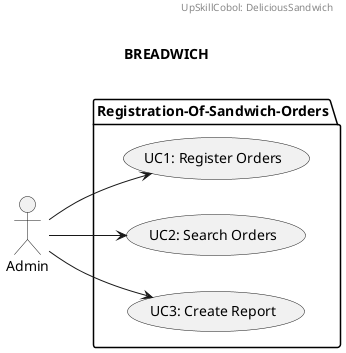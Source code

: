 @startuml
left to right direction

header
UpSkillCobol: DeliciousSandwich
endheader

title \nBREADWICH\n



package Registration-Of-Sandwich-Orders {
  usecase "UC1: Register Orders" as UC1
  usecase "UC2: Search Orders" as UC2
  usecase "UC3: Create Report" as UC3
}

Admin --> UC1
Admin --> UC2
Admin --> UC3

@enduml